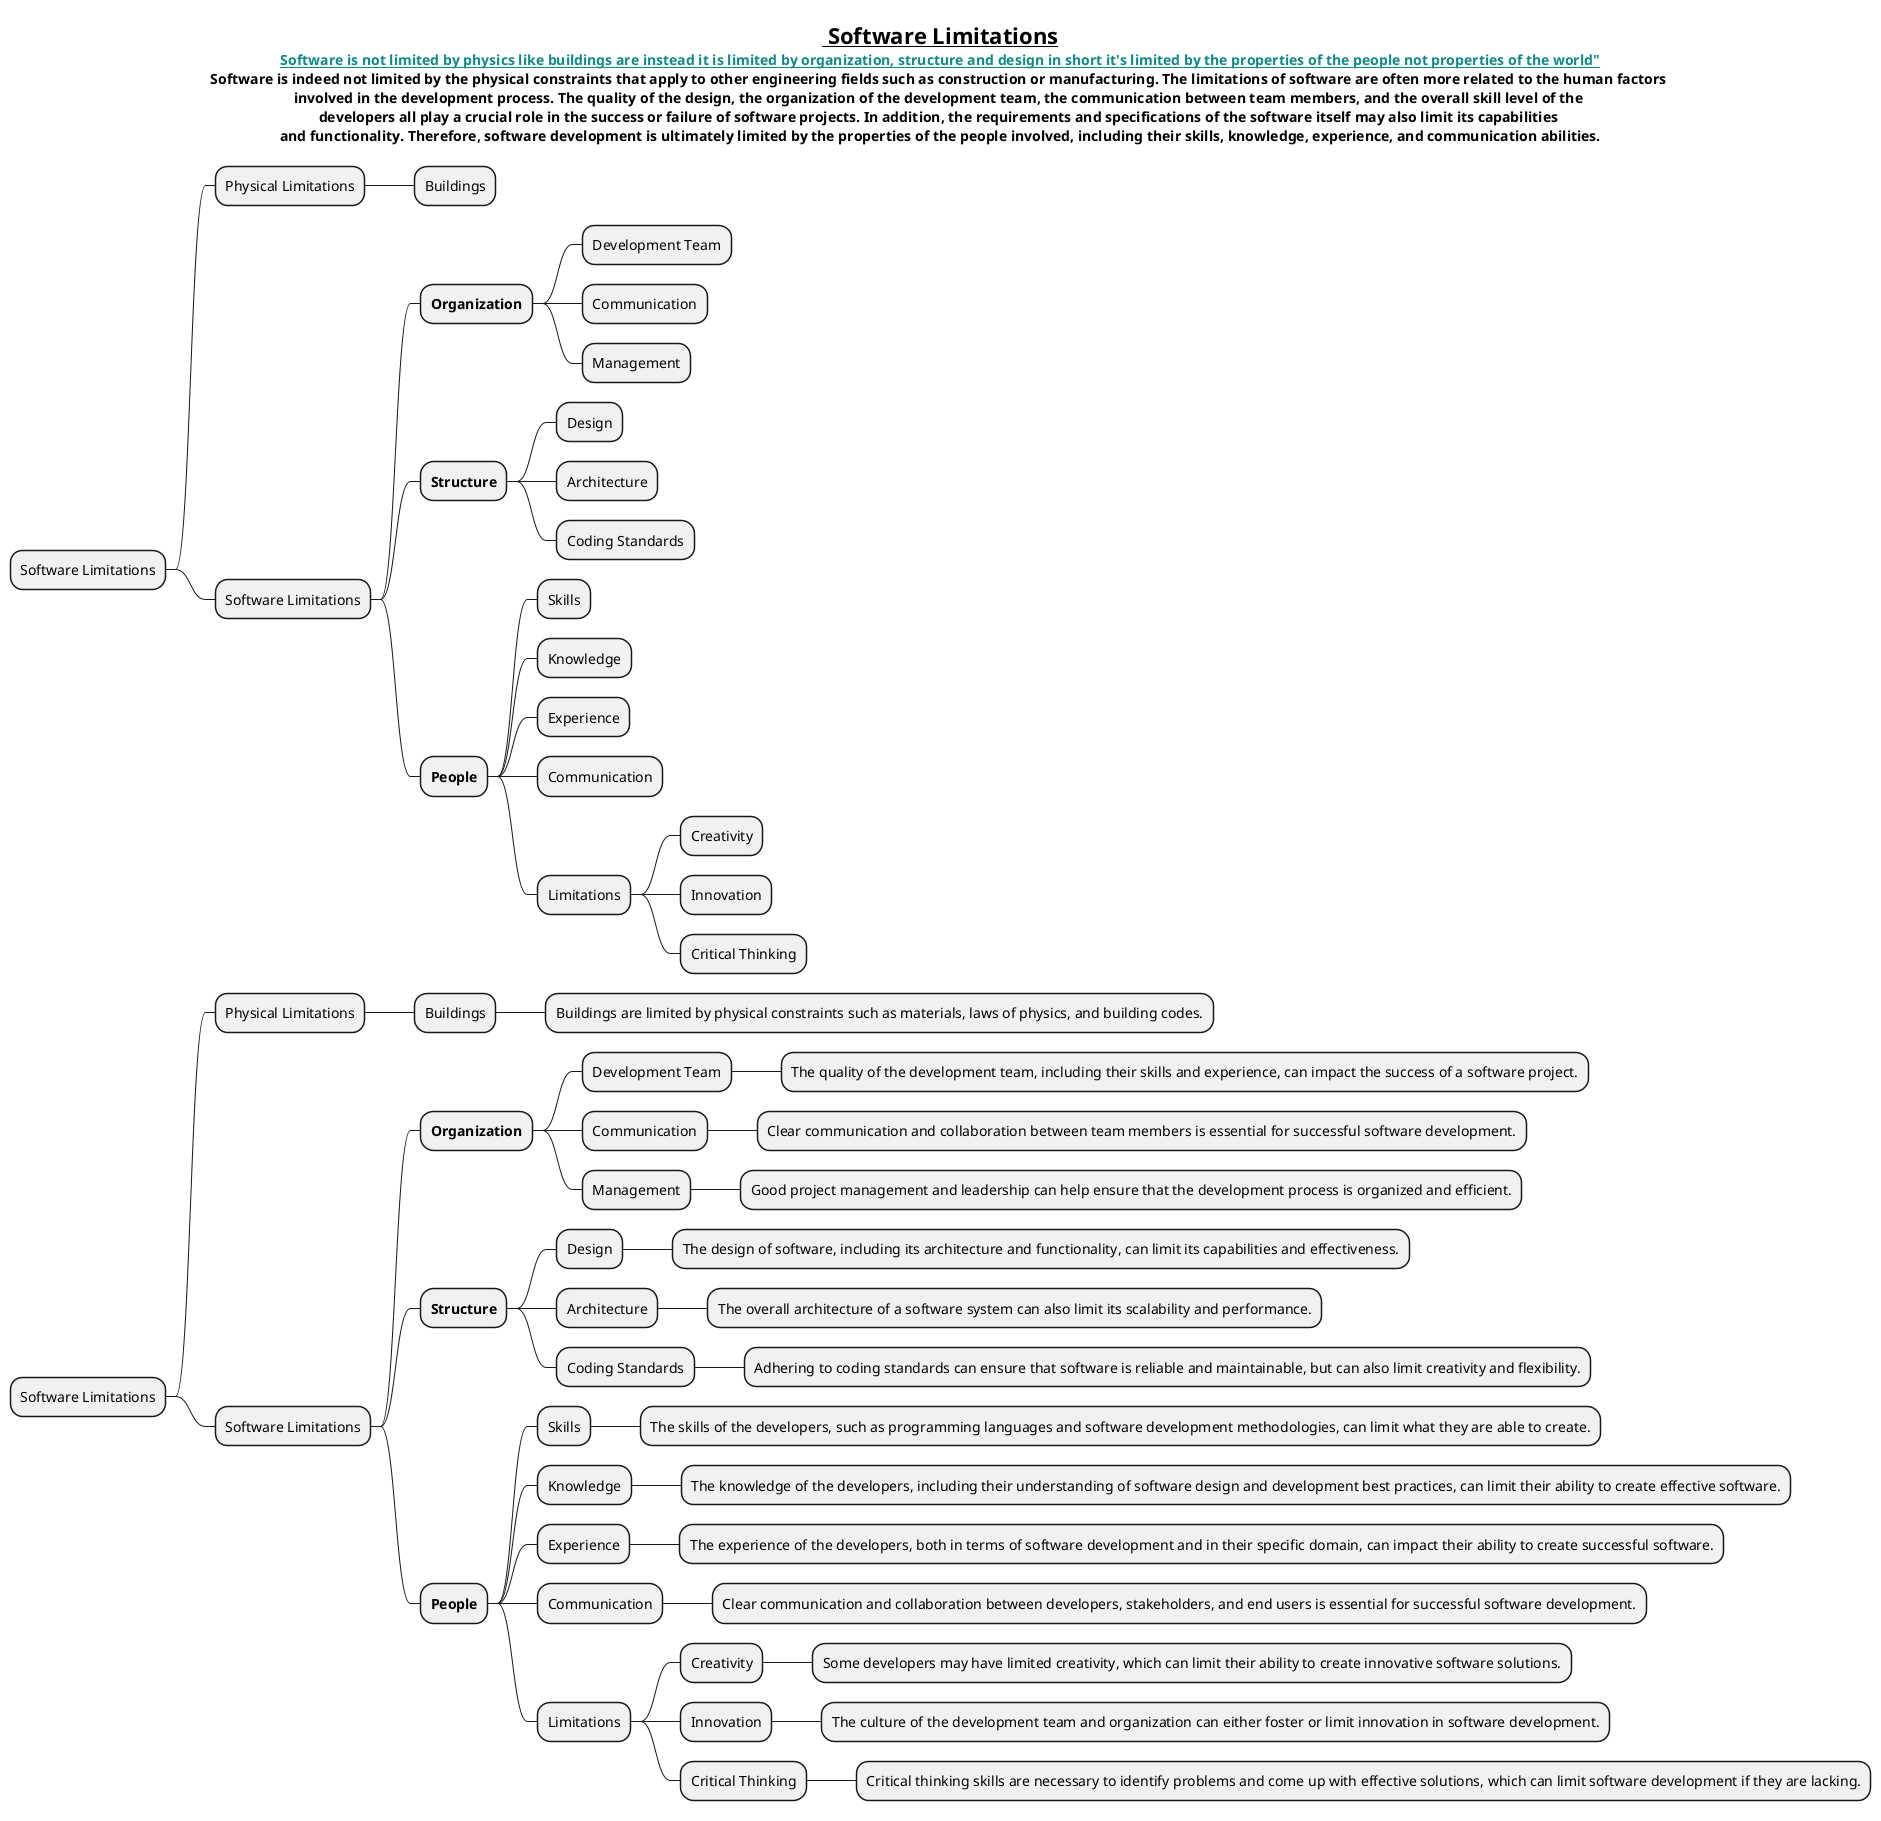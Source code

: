 @startmindmap

title =__ Software Limitations__\n<color #118888>**__Software is not limited by physics like buildings are instead it is limited by organization, structure and design in short it's limited by the properties of the people not properties of the world"__**</color>\nSoftware is indeed not limited by the physical constraints that apply to other engineering fields such as construction or manufacturing. The limitations of software are often more related to the human factors \ninvolved in the development process. The quality of the design, the organization of the development team, the communication between team members, and the overall skill level of the \ndevelopers all play a crucial role in the success or failure of software projects. In addition, the requirements and specifications of the software itself may also limit its capabilities \nand functionality. Therefore, software development is ultimately limited by the properties of the people involved, including their skills, knowledge, experience, and communication abilities.


* Software Limitations
** Physical Limitations
*** Buildings
** Software Limitations
*** **Organization**
**** Development Team
**** Communication
**** Management
*** **Structure**
**** Design
**** Architecture
**** Coding Standards
*** **People**
**** Skills
**** Knowledge
**** Experience
**** Communication
**** Limitations
***** Creativity
***** Innovation
***** Critical Thinking


* Software Limitations
** Physical Limitations
*** Buildings
**** Buildings are limited by physical constraints such as materials, laws of physics, and building codes.
** Software Limitations
*** **Organization**
**** Development Team
***** The quality of the development team, including their skills and experience, can impact the success of a software project.
**** Communication
***** Clear communication and collaboration between team members is essential for successful software development.
**** Management
***** Good project management and leadership can help ensure that the development process is organized and efficient.
*** **Structure**
**** Design
***** The design of software, including its architecture and functionality, can limit its capabilities and effectiveness.
**** Architecture
***** The overall architecture of a software system can also limit its scalability and performance.
**** Coding Standards
***** Adhering to coding standards can ensure that software is reliable and maintainable, but can also limit creativity and flexibility.
*** **People**
**** Skills
***** The skills of the developers, such as programming languages and software development methodologies, can limit what they are able to create.
**** Knowledge
***** The knowledge of the developers, including their understanding of software design and development best practices, can limit their ability to create effective software.
**** Experience
***** The experience of the developers, both in terms of software development and in their specific domain, can impact their ability to create successful software.
**** Communication
***** Clear communication and collaboration between developers, stakeholders, and end users is essential for successful software development.
**** Limitations
***** Creativity
****** Some developers may have limited creativity, which can limit their ability to create innovative software solutions.
***** Innovation
****** The culture of the development team and organization can either foster or limit innovation in software development.
***** Critical Thinking
****** Critical thinking skills are necessary to identify problems and come up with effective solutions, which can limit software development if they are lacking.
@endmindmap
